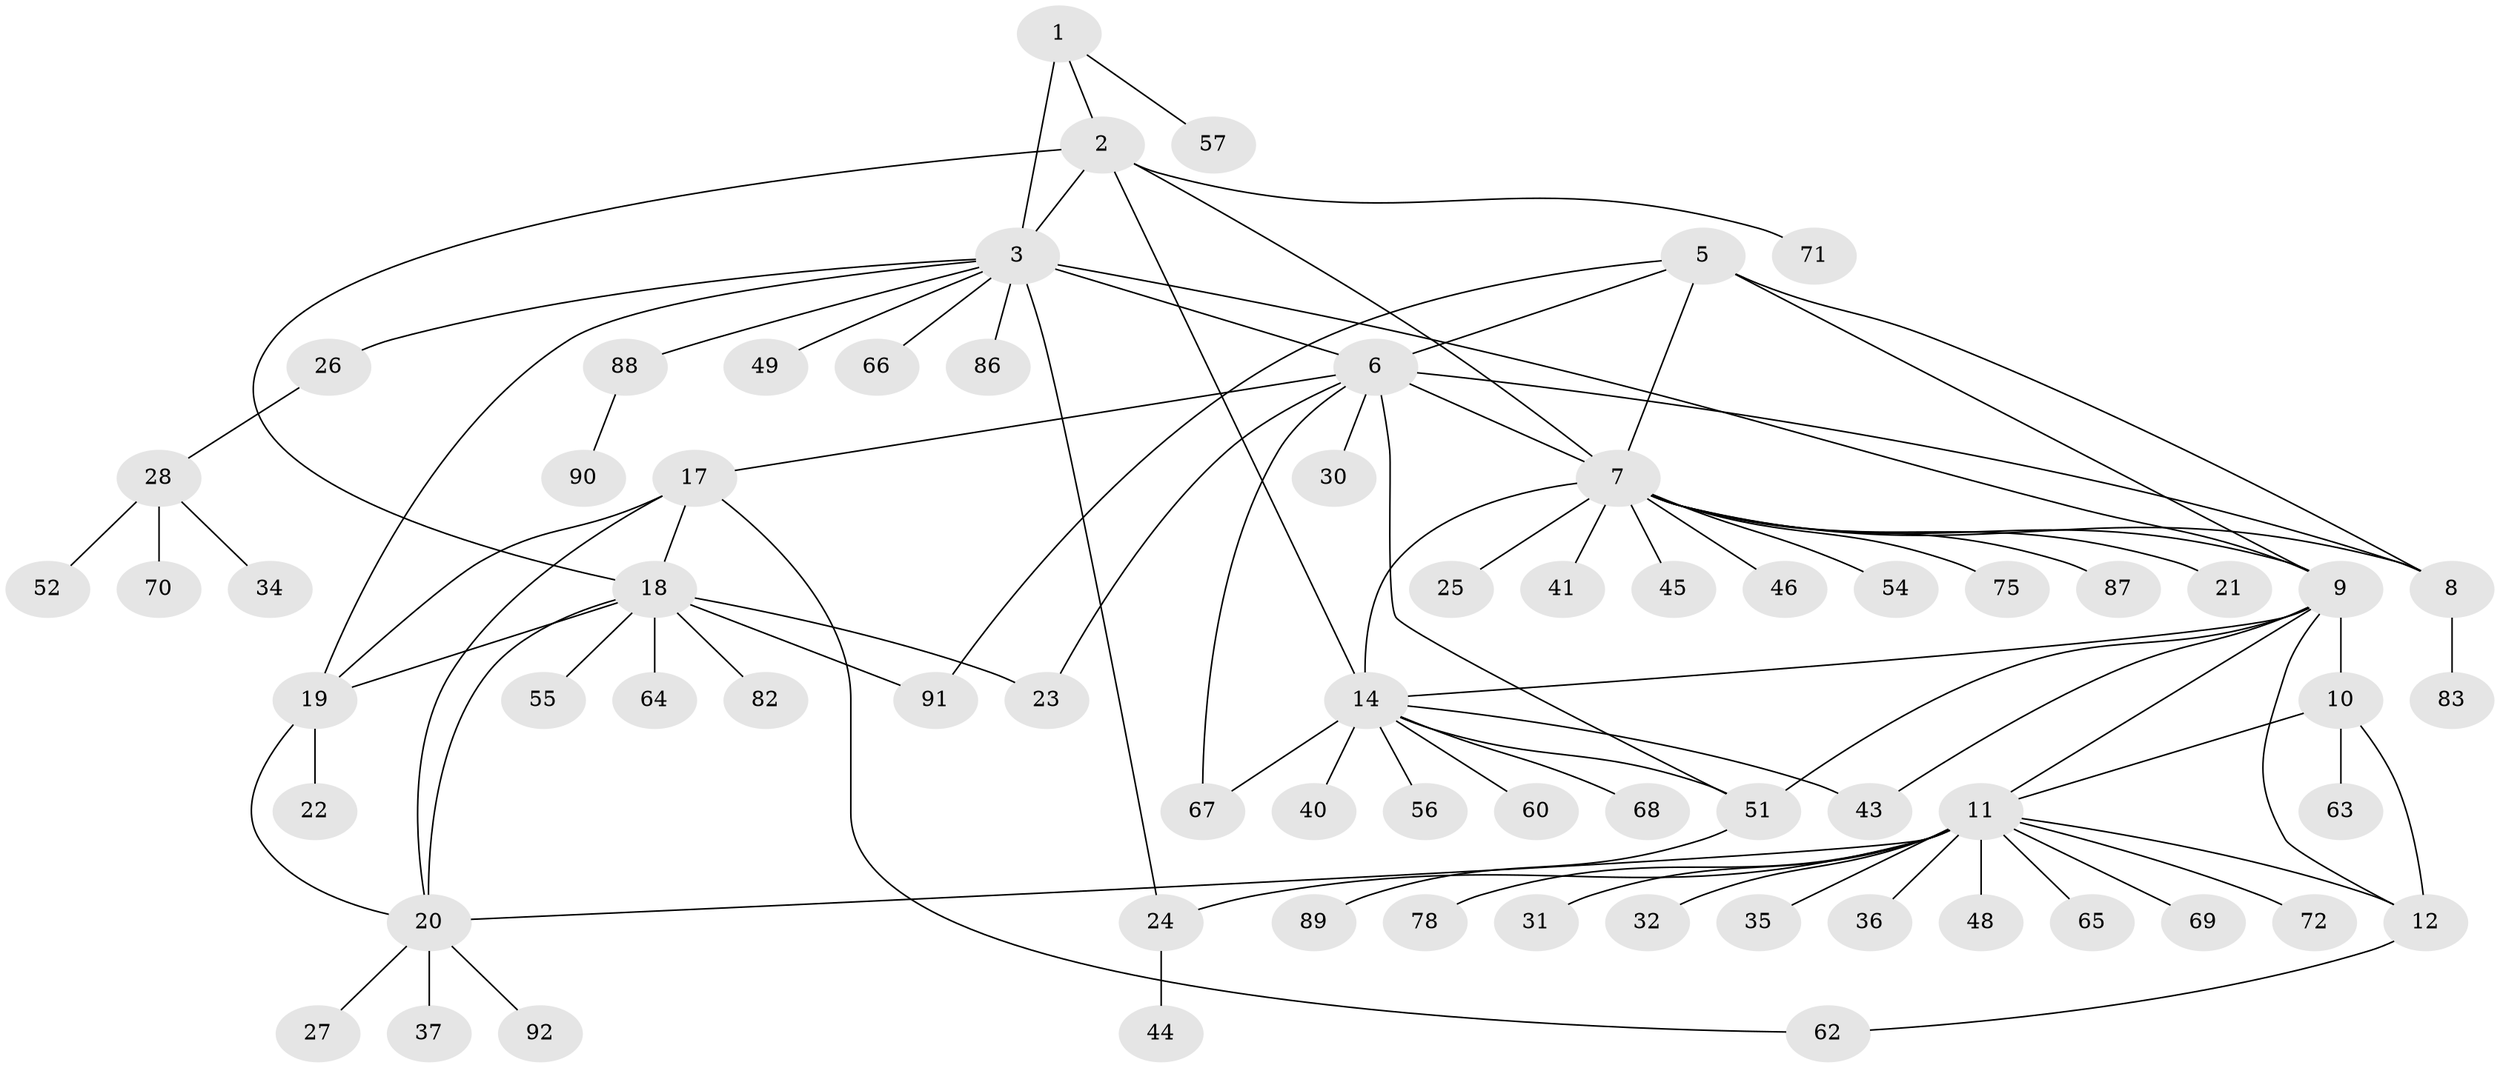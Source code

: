 // original degree distribution, {5: 0.06521739130434782, 6: 0.043478260869565216, 9: 0.021739130434782608, 10: 0.03260869565217391, 4: 0.03260869565217391, 15: 0.010869565217391304, 8: 0.021739130434782608, 7: 0.010869565217391304, 1: 0.532608695652174, 2: 0.21739130434782608, 3: 0.010869565217391304}
// Generated by graph-tools (version 1.1) at 2025/11/02/27/25 16:11:36]
// undirected, 68 vertices, 93 edges
graph export_dot {
graph [start="1"]
  node [color=gray90,style=filled];
  1 [super="+58"];
  2 [super="+13"];
  3 [super="+4"];
  5 [super="+85"];
  6 [super="+81"];
  7 [super="+16"];
  8 [super="+33"];
  9 [super="+84"];
  10;
  11 [super="+47"];
  12;
  14 [super="+15"];
  17 [super="+53"];
  18 [super="+38"];
  19;
  20 [super="+39"];
  21;
  22;
  23 [super="+79"];
  24 [super="+42"];
  25;
  26;
  27;
  28 [super="+29"];
  30 [super="+50"];
  31;
  32;
  34;
  35;
  36;
  37;
  40;
  41;
  43 [super="+74"];
  44;
  45;
  46;
  48 [super="+73"];
  49 [super="+61"];
  51 [super="+77"];
  52;
  54;
  55 [super="+59"];
  56;
  57;
  60;
  62;
  63;
  64 [super="+80"];
  65;
  66;
  67;
  68;
  69;
  70;
  71;
  72 [super="+76"];
  75;
  78;
  82;
  83;
  86;
  87;
  88;
  89;
  90;
  91;
  92;
  1 -- 2;
  1 -- 3 [weight=2];
  1 -- 57;
  2 -- 3 [weight=2];
  2 -- 71;
  2 -- 18;
  2 -- 14 [weight=2];
  2 -- 7;
  3 -- 9;
  3 -- 26;
  3 -- 66;
  3 -- 6;
  3 -- 49;
  3 -- 19;
  3 -- 86;
  3 -- 88;
  3 -- 24;
  5 -- 6;
  5 -- 7;
  5 -- 8;
  5 -- 9;
  5 -- 91;
  6 -- 7 [weight=2];
  6 -- 8;
  6 -- 17;
  6 -- 30;
  6 -- 67;
  6 -- 23;
  6 -- 51;
  7 -- 8;
  7 -- 21;
  7 -- 25;
  7 -- 41;
  7 -- 75;
  7 -- 87;
  7 -- 14 [weight=2];
  7 -- 45;
  7 -- 46;
  7 -- 54;
  7 -- 9;
  8 -- 83;
  9 -- 10;
  9 -- 11;
  9 -- 12;
  9 -- 51;
  9 -- 14;
  9 -- 43;
  10 -- 11;
  10 -- 12;
  10 -- 63;
  11 -- 12;
  11 -- 20;
  11 -- 24;
  11 -- 31;
  11 -- 32;
  11 -- 35;
  11 -- 36;
  11 -- 48;
  11 -- 65;
  11 -- 69;
  11 -- 72;
  11 -- 78;
  12 -- 62;
  14 -- 40;
  14 -- 56;
  14 -- 60;
  14 -- 67;
  14 -- 68;
  14 -- 43;
  14 -- 51;
  17 -- 18;
  17 -- 19;
  17 -- 20;
  17 -- 62;
  18 -- 19;
  18 -- 20;
  18 -- 23;
  18 -- 55;
  18 -- 64;
  18 -- 82;
  18 -- 91;
  19 -- 20;
  19 -- 22;
  20 -- 27;
  20 -- 37;
  20 -- 92;
  24 -- 44;
  26 -- 28;
  28 -- 34;
  28 -- 52;
  28 -- 70;
  51 -- 89;
  88 -- 90;
}
